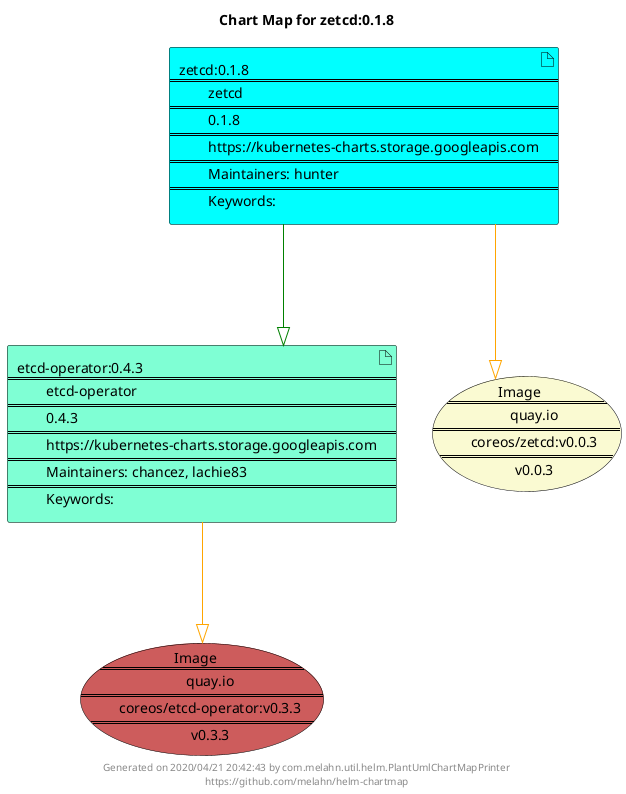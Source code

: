 @startuml
skinparam linetype ortho
skinparam backgroundColor white
skinparam usecaseBorderColor black
skinparam usecaseArrowColor LightSlateGray
skinparam artifactBorderColor black
skinparam artifactArrowColor LightSlateGray

title Chart Map for zetcd:0.1.8

'There are 2 referenced Helm Charts
artifact "zetcd:0.1.8\n====\n\tzetcd\n====\n\t0.1.8\n====\n\thttps://kubernetes-charts.storage.googleapis.com\n====\n\tMaintainers: hunter\n====\n\tKeywords: " as zetcd_0_1_8 #Aqua
artifact "etcd-operator:0.4.3\n====\n\tetcd-operator\n====\n\t0.4.3\n====\n\thttps://kubernetes-charts.storage.googleapis.com\n====\n\tMaintainers: chancez, lachie83\n====\n\tKeywords: " as etcd_operator_0_4_3 #Aquamarine

'There are 2 referenced Docker Images
usecase "Image\n====\n\tquay.io\n====\n\tcoreos/etcd-operator:v0.3.3\n====\n\tv0.3.3" as quay_io_coreos_etcd_operator_v0_3_3 #IndianRed
usecase "Image\n====\n\tquay.io\n====\n\tcoreos/zetcd:v0.0.3\n====\n\tv0.0.3" as quay_io_coreos_zetcd_v0_0_3 #LightGoldenRodYellow

'Chart Dependencies
zetcd_0_1_8--[#green]-|>etcd_operator_0_4_3
zetcd_0_1_8--[#orange]-|>quay_io_coreos_zetcd_v0_0_3
etcd_operator_0_4_3--[#orange]-|>quay_io_coreos_etcd_operator_v0_3_3

center footer Generated on 2020/04/21 20:42:43 by com.melahn.util.helm.PlantUmlChartMapPrinter\nhttps://github.com/melahn/helm-chartmap
@enduml
